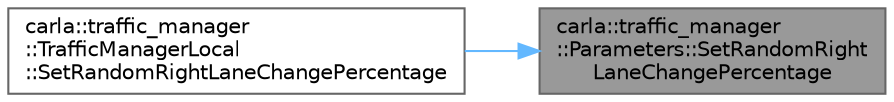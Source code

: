 digraph "carla::traffic_manager::Parameters::SetRandomRightLaneChangePercentage"
{
 // INTERACTIVE_SVG=YES
 // LATEX_PDF_SIZE
  bgcolor="transparent";
  edge [fontname=Helvetica,fontsize=10,labelfontname=Helvetica,labelfontsize=10];
  node [fontname=Helvetica,fontsize=10,shape=box,height=0.2,width=0.4];
  rankdir="RL";
  Node1 [id="Node000001",label="carla::traffic_manager\l::Parameters::SetRandomRight\lLaneChangePercentage",height=0.2,width=0.4,color="gray40", fillcolor="grey60", style="filled", fontcolor="black",tooltip="Method to set % to randomly do a right lane change."];
  Node1 -> Node2 [id="edge1_Node000001_Node000002",dir="back",color="steelblue1",style="solid",tooltip=" "];
  Node2 [id="Node000002",label="carla::traffic_manager\l::TrafficManagerLocal\l::SetRandomRightLaneChangePercentage",height=0.2,width=0.4,color="grey40", fillcolor="white", style="filled",URL="$da/d0f/classcarla_1_1traffic__manager_1_1TrafficManagerLocal.html#a347ad7f310f3d77c4b745271c0fb3930",tooltip="Method to set % to randomly do a right lane change."];
}
